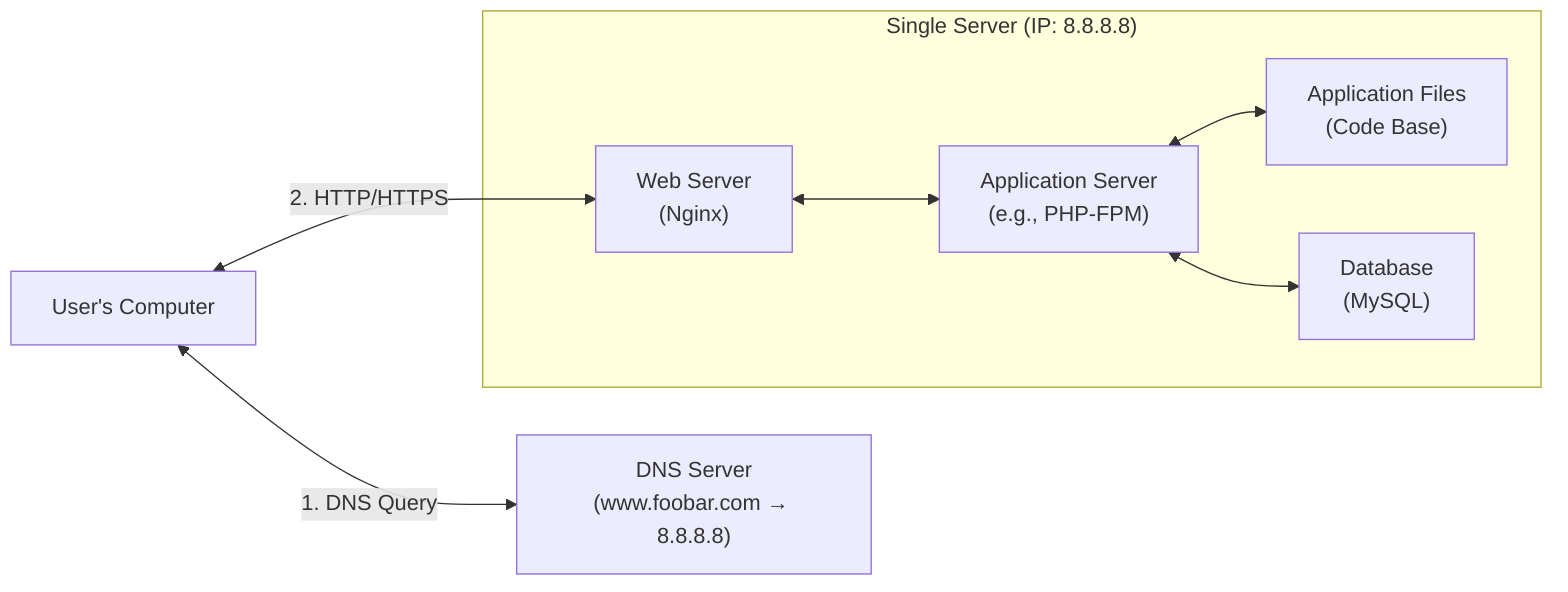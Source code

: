 flowchart LR
    User["User's Computer"]
    DNS["DNS Server\n(www.foobar.com → 8.8.8.8)"]
    
    subgraph Server["Single Server (IP: 8.8.8.8)"]
        Nginx["Web Server\n(Nginx)"]
        App["Application Server\n(e.g., PHP-FPM)"]
        Code["Application Files\n(Code Base)"]
        MySQL["Database\n(MySQL)"]
    end
    
    User <--"1. DNS Query"--> DNS
    User <--"2. HTTP/HTTPS"--> Nginx
    Nginx <--> App
    App <--> Code
    App <--> MySQL